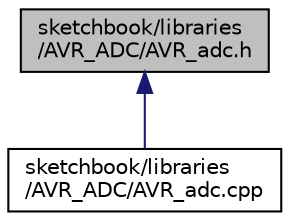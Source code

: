 digraph "sketchbook/libraries/AVR_ADC/AVR_adc.h"
{
  edge [fontname="Helvetica",fontsize="10",labelfontname="Helvetica",labelfontsize="10"];
  node [fontname="Helvetica",fontsize="10",shape=record];
  Node1 [label="sketchbook/libraries\l/AVR_ADC/AVR_adc.h",height=0.2,width=0.4,color="black", fillcolor="grey75", style="filled", fontcolor="black"];
  Node1 -> Node2 [dir="back",color="midnightblue",fontsize="10",style="solid",fontname="Helvetica"];
  Node2 [label="sketchbook/libraries\l/AVR_ADC/AVR_adc.cpp",height=0.2,width=0.4,color="black", fillcolor="white", style="filled",URL="$_a_v_r__adc_8cpp.html"];
}
